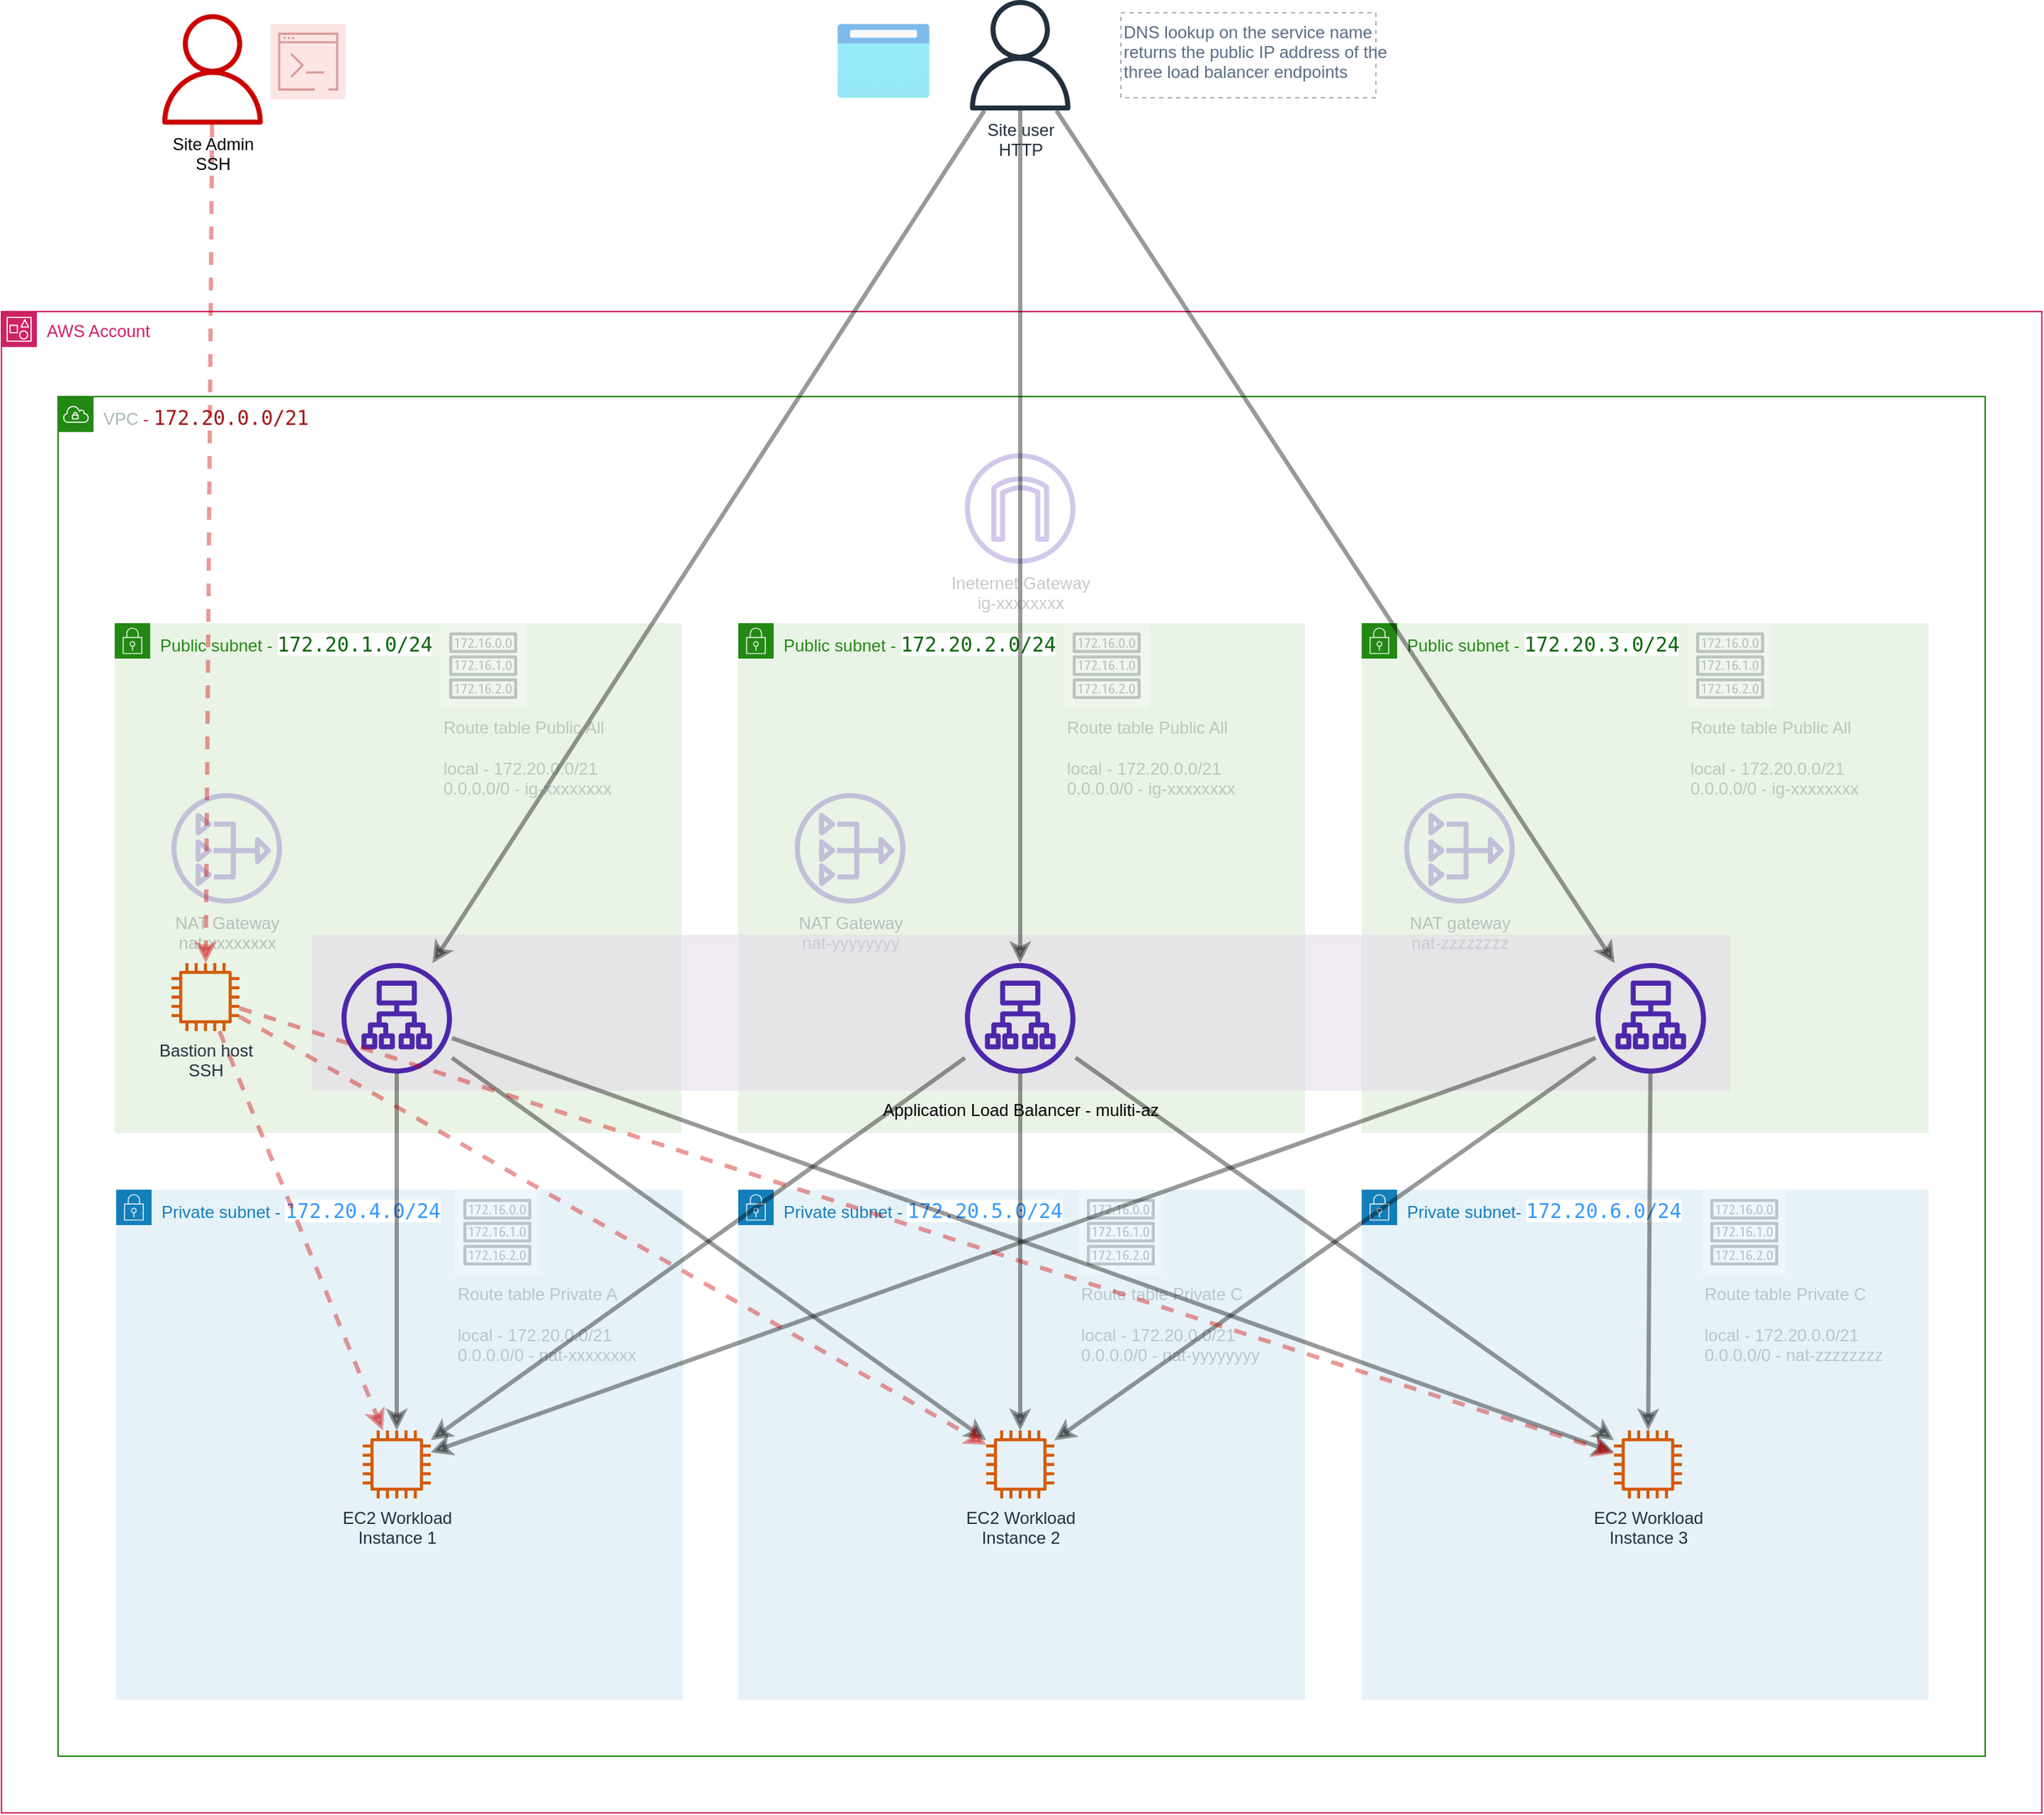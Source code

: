 <mxfile>
    <diagram id="nv1-fZtLTGLuRYKGbRFR" name="Page-1">
        <mxGraphModel dx="2077" dy="2701" grid="1" gridSize="10" guides="1" tooltips="1" connect="1" arrows="1" fold="1" page="1" pageScale="1" pageWidth="2336" pageHeight="1654" math="0" shadow="0">
            <root>
                <mxCell id="0"/>
                <mxCell id="1" value="AWS Account" style="locked=1;" parent="0"/>
                <mxCell id="4" value="AWS Account" style="points=[[0,0],[0.25,0],[0.5,0],[0.75,0],[1,0],[1,0.25],[1,0.5],[1,0.75],[1,1],[0.75,1],[0.5,1],[0.25,1],[0,1],[0,0.75],[0,0.5],[0,0.25]];outlineConnect=0;gradientColor=none;html=1;whiteSpace=wrap;fontSize=12;fontStyle=0;container=1;pointerEvents=0;collapsible=0;recursiveResize=0;shape=mxgraph.aws4.group;grIcon=mxgraph.aws4.group_account;strokeColor=#CD2264;fillColor=none;verticalAlign=top;align=left;spacingLeft=30;fontColor=#CD2264;dashed=0;" parent="1" vertex="1">
                    <mxGeometry x="120" y="-100" width="1440" height="1060" as="geometry"/>
                </mxCell>
                <mxCell id="58" value="VPC" style="locked=1;" parent="0"/>
                <mxCell id="60" value="VPC&lt;span style=&quot;color: rgb(205, 34, 100);&quot;&gt;&amp;nbsp;-&amp;nbsp;&lt;/span&gt;&lt;span style=&quot;border-color: var(--border-color); color: rgb(163, 21, 21); background-color: rgb(255, 255, 255); font-family: &amp;quot;Droid Sans Mono&amp;quot;, &amp;quot;monospace&amp;quot;, monospace; font-size: 14px;&quot;&gt;172.20.0.0/21&lt;/span&gt;" style="points=[[0,0],[0.25,0],[0.5,0],[0.75,0],[1,0],[1,0.25],[1,0.5],[1,0.75],[1,1],[0.75,1],[0.5,1],[0.25,1],[0,1],[0,0.75],[0,0.5],[0,0.25]];outlineConnect=0;gradientColor=none;html=1;whiteSpace=wrap;fontSize=12;fontStyle=0;container=1;pointerEvents=0;collapsible=0;recursiveResize=0;shape=mxgraph.aws4.group;grIcon=mxgraph.aws4.group_vpc;strokeColor=#248814;fillColor=none;verticalAlign=top;align=left;spacingLeft=30;fontColor=#AAB7B8;dashed=0;" parent="58" vertex="1">
                    <mxGeometry x="160" y="-40" width="1360" height="960" as="geometry"/>
                </mxCell>
                <mxCell id="61" value="Subnets" style="locked=1;" parent="0"/>
                <mxCell id="65" value="Public subnet -&amp;nbsp;&lt;span style=&quot;background-color: rgb(255, 255, 255); font-family: &amp;quot;Droid Sans Mono&amp;quot;, &amp;quot;monospace&amp;quot;, monospace; font-size: 14px;&quot;&gt;&lt;font color=&quot;#006600&quot;&gt;172.20.1.0/24&lt;/font&gt;&lt;/span&gt;" style="points=[[0,0],[0.25,0],[0.5,0],[0.75,0],[1,0],[1,0.25],[1,0.5],[1,0.75],[1,1],[0.75,1],[0.5,1],[0.25,1],[0,1],[0,0.75],[0,0.5],[0,0.25]];outlineConnect=0;gradientColor=none;html=1;whiteSpace=wrap;fontSize=12;fontStyle=0;container=1;pointerEvents=0;collapsible=0;recursiveResize=0;shape=mxgraph.aws4.group;grIcon=mxgraph.aws4.group_security_group;grStroke=0;strokeColor=#248814;fillColor=#E9F3E6;verticalAlign=top;align=left;spacingLeft=30;fontColor=#248814;dashed=0;" parent="61" vertex="1">
                    <mxGeometry x="200" y="120" width="400" height="360" as="geometry"/>
                </mxCell>
                <mxCell id="67" value="Public subnet -&amp;nbsp;&lt;span style=&quot;background-color: rgb(255, 255, 255); font-family: &amp;quot;Droid Sans Mono&amp;quot;, &amp;quot;monospace&amp;quot;, monospace; font-size: 14px;&quot;&gt;&lt;font color=&quot;#006600&quot;&gt;172.20.2.0/24&lt;/font&gt;&lt;/span&gt;" style="points=[[0,0],[0.25,0],[0.5,0],[0.75,0],[1,0],[1,0.25],[1,0.5],[1,0.75],[1,1],[0.75,1],[0.5,1],[0.25,1],[0,1],[0,0.75],[0,0.5],[0,0.25]];outlineConnect=0;gradientColor=none;html=1;whiteSpace=wrap;fontSize=12;fontStyle=0;container=1;pointerEvents=0;collapsible=0;recursiveResize=0;shape=mxgraph.aws4.group;grIcon=mxgraph.aws4.group_security_group;grStroke=0;strokeColor=#248814;fillColor=#E9F3E6;verticalAlign=top;align=left;spacingLeft=30;fontColor=#248814;dashed=0;" parent="61" vertex="1">
                    <mxGeometry x="640" y="120" width="400" height="360" as="geometry"/>
                </mxCell>
                <mxCell id="71" value="Public subnet -&amp;nbsp;&lt;span style=&quot;background-color: rgb(255, 255, 255); font-family: &amp;quot;Droid Sans Mono&amp;quot;, &amp;quot;monospace&amp;quot;, monospace; font-size: 14px;&quot;&gt;&lt;font color=&quot;#006600&quot;&gt;172.20.3.0/24&lt;/font&gt;&lt;/span&gt;" style="points=[[0,0],[0.25,0],[0.5,0],[0.75,0],[1,0],[1,0.25],[1,0.5],[1,0.75],[1,1],[0.75,1],[0.5,1],[0.25,1],[0,1],[0,0.75],[0,0.5],[0,0.25]];outlineConnect=0;gradientColor=none;html=1;whiteSpace=wrap;fontSize=12;fontStyle=0;container=1;pointerEvents=0;collapsible=0;recursiveResize=0;shape=mxgraph.aws4.group;grIcon=mxgraph.aws4.group_security_group;grStroke=0;strokeColor=#248814;fillColor=#E9F3E6;verticalAlign=top;align=left;spacingLeft=30;fontColor=#248814;dashed=0;" parent="61" vertex="1">
                    <mxGeometry x="1080" y="120" width="400" height="360" as="geometry"/>
                </mxCell>
                <mxCell id="72" value="Private subnet -&amp;nbsp;&lt;span style=&quot;background-color: rgb(255, 255, 255); font-family: &amp;quot;Droid Sans Mono&amp;quot;, &amp;quot;monospace&amp;quot;, monospace; font-size: 14px;&quot;&gt;&lt;font color=&quot;#3399ff&quot;&gt;172.20.4.0/24&lt;/font&gt;&lt;/span&gt;" style="points=[[0,0],[0.25,0],[0.5,0],[0.75,0],[1,0],[1,0.25],[1,0.5],[1,0.75],[1,1],[0.75,1],[0.5,1],[0.25,1],[0,1],[0,0.75],[0,0.5],[0,0.25]];outlineConnect=0;gradientColor=none;html=1;whiteSpace=wrap;fontSize=12;fontStyle=0;container=1;pointerEvents=0;collapsible=0;recursiveResize=0;shape=mxgraph.aws4.group;grIcon=mxgraph.aws4.group_security_group;grStroke=0;strokeColor=#147EBA;fillColor=#E6F2F8;verticalAlign=top;align=left;spacingLeft=30;fontColor=#147EBA;dashed=0;" parent="61" vertex="1">
                    <mxGeometry x="201" y="520" width="400" height="360" as="geometry"/>
                </mxCell>
                <mxCell id="73" value="Private subnet-&amp;nbsp;&lt;span style=&quot;background-color: rgb(255, 255, 255); font-family: &amp;quot;Droid Sans Mono&amp;quot;, &amp;quot;monospace&amp;quot;, monospace; font-size: 14px;&quot;&gt;&lt;font color=&quot;#3399ff&quot;&gt;172.20.6.0/24&lt;/font&gt;&lt;/span&gt;" style="points=[[0,0],[0.25,0],[0.5,0],[0.75,0],[1,0],[1,0.25],[1,0.5],[1,0.75],[1,1],[0.75,1],[0.5,1],[0.25,1],[0,1],[0,0.75],[0,0.5],[0,0.25]];outlineConnect=0;gradientColor=none;html=1;whiteSpace=wrap;fontSize=12;fontStyle=0;container=1;pointerEvents=0;collapsible=0;recursiveResize=0;shape=mxgraph.aws4.group;grIcon=mxgraph.aws4.group_security_group;grStroke=0;strokeColor=#147EBA;fillColor=#E6F2F8;verticalAlign=top;align=left;spacingLeft=30;fontColor=#147EBA;dashed=0;" parent="61" vertex="1">
                    <mxGeometry x="1080" y="520" width="400" height="360" as="geometry"/>
                </mxCell>
                <mxCell id="74" value="Private subnet -&amp;nbsp;&lt;span style=&quot;background-color: rgb(255, 255, 255); font-family: &amp;quot;Droid Sans Mono&amp;quot;, &amp;quot;monospace&amp;quot;, monospace; font-size: 14px;&quot;&gt;&lt;font color=&quot;#3399ff&quot;&gt;172.20.5.0/24&lt;/font&gt;&lt;/span&gt;" style="points=[[0,0],[0.25,0],[0.5,0],[0.75,0],[1,0],[1,0.25],[1,0.5],[1,0.75],[1,1],[0.75,1],[0.5,1],[0.25,1],[0,1],[0,0.75],[0,0.5],[0,0.25]];outlineConnect=0;gradientColor=none;html=1;whiteSpace=wrap;fontSize=12;fontStyle=0;container=1;pointerEvents=0;collapsible=0;recursiveResize=0;shape=mxgraph.aws4.group;grIcon=mxgraph.aws4.group_security_group;grStroke=0;strokeColor=#147EBA;fillColor=#E6F2F8;verticalAlign=top;align=left;spacingLeft=30;fontColor=#147EBA;dashed=0;" parent="61" vertex="1">
                    <mxGeometry x="640" y="520" width="400" height="360" as="geometry"/>
                </mxCell>
                <mxCell id="75" value="Internet Gateway" style="locked=1;" parent="0" visible="0"/>
                <mxCell id="77" value="Ineternet Gateway&lt;br&gt;ig-xxxxxxxx" style="sketch=0;outlineConnect=0;fontColor=#232F3E;gradientColor=none;fillColor=#4D27AA;strokeColor=none;dashed=0;verticalLabelPosition=bottom;verticalAlign=top;align=center;html=1;fontSize=12;fontStyle=0;aspect=fixed;pointerEvents=1;shape=mxgraph.aws4.internet_gateway;" parent="75" vertex="1">
                    <mxGeometry x="800" width="78" height="78" as="geometry"/>
                </mxCell>
                <mxCell id="130" value="Internet Gateway 25%" parent="0"/>
                <mxCell id="131" value="Ineternet Gateway&lt;br&gt;ig-xxxxxxxx" style="sketch=0;outlineConnect=0;fontColor=#232F3E;gradientColor=none;fillColor=#4D27AA;strokeColor=none;dashed=0;verticalLabelPosition=bottom;verticalAlign=top;align=center;html=1;fontSize=12;fontStyle=0;aspect=fixed;pointerEvents=1;shape=mxgraph.aws4.internet_gateway;opacity=25;textOpacity=25;" parent="130" vertex="1">
                    <mxGeometry x="800" width="78" height="78" as="geometry"/>
                </mxCell>
                <mxCell id="90" value="NAT gateway" style="locked=1;" parent="0" visible="0"/>
                <mxCell id="91" value="NAT Gateway&lt;br&gt;nat-xxxxxxxx" style="sketch=0;outlineConnect=0;fontColor=#232F3E;gradientColor=none;fillColor=#4D27AA;strokeColor=none;dashed=0;verticalLabelPosition=bottom;verticalAlign=top;align=center;html=1;fontSize=12;fontStyle=0;aspect=fixed;pointerEvents=1;shape=mxgraph.aws4.nat_gateway;" parent="90" vertex="1">
                    <mxGeometry x="240" y="240" width="78" height="78" as="geometry"/>
                </mxCell>
                <mxCell id="92" value="NAT Gateway&lt;br&gt;nat-yyyyyyyy" style="sketch=0;outlineConnect=0;fontColor=#232F3E;gradientColor=none;fillColor=#4D27AA;strokeColor=none;dashed=0;verticalLabelPosition=bottom;verticalAlign=top;align=center;html=1;fontSize=12;fontStyle=0;aspect=fixed;pointerEvents=1;shape=mxgraph.aws4.nat_gateway;" parent="90" vertex="1">
                    <mxGeometry x="680" y="240" width="78" height="78" as="geometry"/>
                </mxCell>
                <mxCell id="93" value="NAT gateway&lt;br&gt;nat-zzzzzzzz" style="sketch=0;outlineConnect=0;fontColor=#232F3E;gradientColor=none;fillColor=#4D27AA;strokeColor=none;dashed=0;verticalLabelPosition=bottom;verticalAlign=top;align=center;html=1;fontSize=12;fontStyle=0;aspect=fixed;pointerEvents=1;shape=mxgraph.aws4.nat_gateway;" parent="90" vertex="1">
                    <mxGeometry x="1110" y="240" width="78" height="78" as="geometry"/>
                </mxCell>
                <mxCell id="120" value="NAT Gateway 25%" style="locked=1;" parent="0"/>
                <mxCell id="127" value="NAT Gateway&lt;br&gt;nat-xxxxxxxx" style="sketch=0;outlineConnect=0;fontColor=#232F3E;gradientColor=none;fillColor=#4D27AA;strokeColor=none;dashed=0;verticalLabelPosition=bottom;verticalAlign=top;align=center;html=1;fontSize=12;fontStyle=0;aspect=fixed;pointerEvents=1;shape=mxgraph.aws4.nat_gateway;textOpacity=25;opacity=25;" parent="120" vertex="1">
                    <mxGeometry x="240" y="240" width="78" height="78" as="geometry"/>
                </mxCell>
                <mxCell id="128" value="NAT Gateway&lt;br&gt;nat-yyyyyyyy" style="sketch=0;outlineConnect=0;fontColor=#232F3E;gradientColor=none;fillColor=#4D27AA;strokeColor=none;dashed=0;verticalLabelPosition=bottom;verticalAlign=top;align=center;html=1;fontSize=12;fontStyle=0;aspect=fixed;pointerEvents=1;shape=mxgraph.aws4.nat_gateway;textOpacity=25;opacity=25;" parent="120" vertex="1">
                    <mxGeometry x="680" y="240" width="78" height="78" as="geometry"/>
                </mxCell>
                <mxCell id="129" value="NAT gateway&lt;br&gt;nat-zzzzzzzz" style="sketch=0;outlineConnect=0;fontColor=#232F3E;gradientColor=none;fillColor=#4D27AA;strokeColor=none;dashed=0;verticalLabelPosition=bottom;verticalAlign=top;align=center;html=1;fontSize=12;fontStyle=0;aspect=fixed;pointerEvents=1;shape=mxgraph.aws4.nat_gateway;textOpacity=25;opacity=25;" parent="120" vertex="1">
                    <mxGeometry x="1110" y="240" width="78" height="78" as="geometry"/>
                </mxCell>
                <mxCell id="95" value="Route tables" style="locked=1;" parent="0" visible="0"/>
                <mxCell id="105" value="Route table Private C&lt;br&gt;&lt;br&gt;&lt;div style=&quot;&quot;&gt;&lt;span style=&quot;background-color: initial;&quot;&gt;local - 172.20.0.0/21&lt;/span&gt;&lt;/div&gt;&lt;div style=&quot;&quot;&gt;&lt;span style=&quot;background-color: initial;&quot;&gt;0.0.0.0/0 - nat-zzzzzzzz&lt;/span&gt;&lt;/div&gt;" style="sketch=0;outlineConnect=0;fontColor=#232F3E;gradientColor=none;strokeColor=#232F3E;fillColor=#ffffff;dashed=0;verticalLabelPosition=bottom;verticalAlign=top;align=left;html=1;fontSize=12;fontStyle=0;aspect=fixed;shape=mxgraph.aws4.resourceIcon;resIcon=mxgraph.aws4.route_table;" parent="95" vertex="1">
                    <mxGeometry x="1320" y="520" width="60" height="60" as="geometry"/>
                </mxCell>
                <mxCell id="106" value="Route table Private C&lt;br&gt;&lt;br&gt;&lt;div style=&quot;&quot;&gt;&lt;span style=&quot;background-color: initial;&quot;&gt;local - 172.20.0.0/21&lt;/span&gt;&lt;/div&gt;&lt;div style=&quot;&quot;&gt;&lt;span style=&quot;background-color: initial;&quot;&gt;0.0.0.0/0 - nat-yyyyyyyy&lt;/span&gt;&lt;/div&gt;" style="sketch=0;outlineConnect=0;fontColor=#232F3E;gradientColor=none;strokeColor=#232F3E;fillColor=#ffffff;dashed=0;verticalLabelPosition=bottom;verticalAlign=top;align=left;html=1;fontSize=12;fontStyle=0;aspect=fixed;shape=mxgraph.aws4.resourceIcon;resIcon=mxgraph.aws4.route_table;" parent="95" vertex="1">
                    <mxGeometry x="880" y="520" width="60" height="60" as="geometry"/>
                </mxCell>
                <mxCell id="107" value="Route table Private A&lt;br&gt;&lt;br&gt;&lt;div style=&quot;&quot;&gt;&lt;span style=&quot;background-color: initial;&quot;&gt;local - 172.20.0.0/21&lt;/span&gt;&lt;/div&gt;&lt;div style=&quot;&quot;&gt;&lt;span style=&quot;background-color: initial;&quot;&gt;0.0.0.0/0 - nat-xxxxxxxx&lt;/span&gt;&lt;/div&gt;" style="sketch=0;outlineConnect=0;fontColor=#232F3E;gradientColor=none;strokeColor=#232F3E;fillColor=#ffffff;dashed=0;verticalLabelPosition=bottom;verticalAlign=top;align=left;html=1;fontSize=12;fontStyle=0;aspect=fixed;shape=mxgraph.aws4.resourceIcon;resIcon=mxgraph.aws4.route_table;" parent="95" vertex="1">
                    <mxGeometry x="440" y="520" width="60" height="60" as="geometry"/>
                </mxCell>
                <mxCell id="108" value="Route table Public All&lt;br&gt;&lt;br&gt;&lt;div style=&quot;&quot;&gt;&lt;span style=&quot;background-color: initial;&quot;&gt;local - 172.20.0.0/21&lt;/span&gt;&lt;/div&gt;&lt;div style=&quot;&quot;&gt;&lt;span style=&quot;background-color: initial;&quot;&gt;0.0.0.0/0 - ig-xxxxxxxx&lt;/span&gt;&lt;/div&gt;" style="sketch=0;outlineConnect=0;fontColor=#232F3E;gradientColor=none;strokeColor=#232F3E;fillColor=#ffffff;dashed=0;verticalLabelPosition=bottom;verticalAlign=top;align=left;html=1;fontSize=12;fontStyle=0;aspect=fixed;shape=mxgraph.aws4.resourceIcon;resIcon=mxgraph.aws4.route_table;" parent="95" vertex="1">
                    <mxGeometry x="430" y="120" width="60" height="60" as="geometry"/>
                </mxCell>
                <mxCell id="109" value="Route table Public All&lt;br&gt;&lt;br&gt;&lt;div style=&quot;&quot;&gt;&lt;span style=&quot;background-color: initial;&quot;&gt;local - 172.20.0.0/21&lt;/span&gt;&lt;/div&gt;&lt;div style=&quot;&quot;&gt;&lt;span style=&quot;background-color: initial;&quot;&gt;0.0.0.0/0 - ig-xxxxxxxx&lt;/span&gt;&lt;/div&gt;" style="sketch=0;outlineConnect=0;fontColor=#232F3E;gradientColor=none;strokeColor=#232F3E;fillColor=#ffffff;dashed=0;verticalLabelPosition=bottom;verticalAlign=top;align=left;html=1;fontSize=12;fontStyle=0;aspect=fixed;shape=mxgraph.aws4.resourceIcon;resIcon=mxgraph.aws4.route_table;" parent="95" vertex="1">
                    <mxGeometry x="870" y="120" width="60" height="60" as="geometry"/>
                </mxCell>
                <mxCell id="110" value="Route table Public All&lt;br&gt;&lt;br&gt;&lt;div style=&quot;&quot;&gt;&lt;span style=&quot;background-color: initial;&quot;&gt;local - 172.20.0.0/21&lt;/span&gt;&lt;/div&gt;&lt;div style=&quot;&quot;&gt;&lt;span style=&quot;background-color: initial;&quot;&gt;0.0.0.0/0 - ig-xxxxxxxx&lt;/span&gt;&lt;/div&gt;" style="sketch=0;outlineConnect=0;fontColor=#232F3E;gradientColor=none;strokeColor=#232F3E;fillColor=#ffffff;dashed=0;verticalLabelPosition=bottom;verticalAlign=top;align=left;html=1;fontSize=12;fontStyle=0;aspect=fixed;shape=mxgraph.aws4.resourceIcon;resIcon=mxgraph.aws4.route_table;" parent="95" vertex="1">
                    <mxGeometry x="1310" y="120" width="60" height="60" as="geometry"/>
                </mxCell>
                <mxCell id="111" value="Route tables 25%" style="locked=1;" parent="0"/>
                <mxCell id="112" value="Route table Private C&lt;br&gt;&lt;br&gt;&lt;div style=&quot;&quot;&gt;&lt;span style=&quot;background-color: initial;&quot;&gt;local - 172.20.0.0/21&lt;/span&gt;&lt;/div&gt;&lt;div style=&quot;&quot;&gt;&lt;span style=&quot;background-color: initial;&quot;&gt;0.0.0.0/0 - nat-zzzzzzzz&lt;/span&gt;&lt;/div&gt;" style="sketch=0;outlineConnect=0;fontColor=#232F3E;gradientColor=none;strokeColor=#232F3E;fillColor=#ffffff;dashed=0;verticalLabelPosition=bottom;verticalAlign=top;align=left;html=1;fontSize=12;fontStyle=0;aspect=fixed;shape=mxgraph.aws4.resourceIcon;resIcon=mxgraph.aws4.route_table;textOpacity=22;opacity=25;" parent="111" vertex="1">
                    <mxGeometry x="1320" y="520" width="60" height="60" as="geometry"/>
                </mxCell>
                <mxCell id="113" value="Route table Private C&lt;br&gt;&lt;br&gt;&lt;div style=&quot;&quot;&gt;&lt;span style=&quot;background-color: initial;&quot;&gt;local - 172.20.0.0/21&lt;/span&gt;&lt;/div&gt;&lt;div style=&quot;&quot;&gt;&lt;span style=&quot;background-color: initial;&quot;&gt;0.0.0.0/0 - nat-yyyyyyyy&lt;/span&gt;&lt;/div&gt;" style="sketch=0;outlineConnect=0;fontColor=#232F3E;gradientColor=none;strokeColor=#232F3E;fillColor=#ffffff;dashed=0;verticalLabelPosition=bottom;verticalAlign=top;align=left;html=1;fontSize=12;fontStyle=0;aspect=fixed;shape=mxgraph.aws4.resourceIcon;resIcon=mxgraph.aws4.route_table;textOpacity=22;opacity=25;" parent="111" vertex="1">
                    <mxGeometry x="880" y="520" width="60" height="60" as="geometry"/>
                </mxCell>
                <mxCell id="114" value="Route table Private A&lt;br&gt;&lt;br&gt;&lt;div style=&quot;&quot;&gt;&lt;span style=&quot;background-color: initial;&quot;&gt;local - 172.20.0.0/21&lt;/span&gt;&lt;/div&gt;&lt;div style=&quot;&quot;&gt;&lt;span style=&quot;background-color: initial;&quot;&gt;0.0.0.0/0 - nat-xxxxxxxx&lt;/span&gt;&lt;/div&gt;" style="sketch=0;outlineConnect=0;fontColor=#232F3E;gradientColor=none;strokeColor=#232F3E;fillColor=#ffffff;dashed=0;verticalLabelPosition=bottom;verticalAlign=top;align=left;html=1;fontSize=12;fontStyle=0;aspect=fixed;shape=mxgraph.aws4.resourceIcon;resIcon=mxgraph.aws4.route_table;textOpacity=22;opacity=25;" parent="111" vertex="1">
                    <mxGeometry x="440" y="520" width="60" height="60" as="geometry"/>
                </mxCell>
                <mxCell id="115" value="Route table Public All&lt;br&gt;&lt;br&gt;&lt;div style=&quot;&quot;&gt;&lt;span style=&quot;background-color: initial;&quot;&gt;local - 172.20.0.0/21&lt;/span&gt;&lt;/div&gt;&lt;div style=&quot;&quot;&gt;&lt;span style=&quot;background-color: initial;&quot;&gt;0.0.0.0/0 - ig-xxxxxxxx&lt;/span&gt;&lt;/div&gt;" style="sketch=0;outlineConnect=0;fontColor=#232F3E;gradientColor=none;strokeColor=#232F3E;fillColor=#ffffff;dashed=0;verticalLabelPosition=bottom;verticalAlign=top;align=left;html=1;fontSize=12;fontStyle=0;aspect=fixed;shape=mxgraph.aws4.resourceIcon;resIcon=mxgraph.aws4.route_table;textOpacity=22;opacity=25;" parent="111" vertex="1">
                    <mxGeometry x="430" y="120" width="60" height="60" as="geometry"/>
                </mxCell>
                <mxCell id="116" value="Route table Public All&lt;br&gt;&lt;br&gt;&lt;div style=&quot;&quot;&gt;&lt;span style=&quot;background-color: initial;&quot;&gt;local - 172.20.0.0/21&lt;/span&gt;&lt;/div&gt;&lt;div style=&quot;&quot;&gt;&lt;span style=&quot;background-color: initial;&quot;&gt;0.0.0.0/0 - ig-xxxxxxxx&lt;/span&gt;&lt;/div&gt;" style="sketch=0;outlineConnect=0;fontColor=#232F3E;gradientColor=none;strokeColor=#232F3E;fillColor=#ffffff;dashed=0;verticalLabelPosition=bottom;verticalAlign=top;align=left;html=1;fontSize=12;fontStyle=0;aspect=fixed;shape=mxgraph.aws4.resourceIcon;resIcon=mxgraph.aws4.route_table;textOpacity=22;opacity=25;" parent="111" vertex="1">
                    <mxGeometry x="870" y="120" width="60" height="60" as="geometry"/>
                </mxCell>
                <mxCell id="117" value="Route table Public All&lt;br&gt;&lt;br&gt;&lt;div style=&quot;&quot;&gt;&lt;span style=&quot;background-color: initial;&quot;&gt;local - 172.20.0.0/21&lt;/span&gt;&lt;/div&gt;&lt;div style=&quot;&quot;&gt;&lt;span style=&quot;background-color: initial;&quot;&gt;0.0.0.0/0 - ig-xxxxxxxx&lt;/span&gt;&lt;/div&gt;" style="sketch=0;outlineConnect=0;fontColor=#232F3E;gradientColor=none;strokeColor=#232F3E;fillColor=#ffffff;dashed=0;verticalLabelPosition=bottom;verticalAlign=top;align=left;html=1;fontSize=12;fontStyle=0;aspect=fixed;shape=mxgraph.aws4.resourceIcon;resIcon=mxgraph.aws4.route_table;textOpacity=22;opacity=25;" parent="111" vertex="1">
                    <mxGeometry x="1310" y="120" width="60" height="60" as="geometry"/>
                </mxCell>
                <mxCell id="133" value="EC2" style="" parent="0"/>
                <mxCell id="135" value="EC2 Workload&lt;br&gt;Instance 1" style="sketch=0;outlineConnect=0;fontColor=#232F3E;gradientColor=none;fillColor=#D45B07;strokeColor=none;dashed=0;verticalLabelPosition=bottom;verticalAlign=top;align=center;html=1;fontSize=12;fontStyle=0;aspect=fixed;pointerEvents=1;shape=mxgraph.aws4.instance2;" parent="133" vertex="1">
                    <mxGeometry x="375" y="690" width="48" height="48" as="geometry"/>
                </mxCell>
                <mxCell id="136" value="EC2 Workload&lt;br&gt;Instance 2" style="sketch=0;outlineConnect=0;fontColor=#232F3E;gradientColor=none;fillColor=#D45B07;strokeColor=none;dashed=0;verticalLabelPosition=bottom;verticalAlign=top;align=center;html=1;fontSize=12;fontStyle=0;aspect=fixed;pointerEvents=1;shape=mxgraph.aws4.instance2;" parent="133" vertex="1">
                    <mxGeometry x="815" y="690" width="48" height="48" as="geometry"/>
                </mxCell>
                <mxCell id="137" value="EC2 Workload&lt;br&gt;Instance 3" style="sketch=0;outlineConnect=0;fontColor=#232F3E;gradientColor=none;fillColor=#D45B07;strokeColor=none;dashed=0;verticalLabelPosition=bottom;verticalAlign=top;align=center;html=1;fontSize=12;fontStyle=0;aspect=fixed;pointerEvents=1;shape=mxgraph.aws4.instance2;" parent="133" vertex="1">
                    <mxGeometry x="1258" y="690" width="48" height="48" as="geometry"/>
                </mxCell>
                <mxCell id="141" value="Applicaiton Load Balancer" style="" parent="0"/>
                <mxCell id="145" value="Application Load Balancer - muliti-az" style="rounded=0;whiteSpace=wrap;html=1;fillColor=#e1d5e7;strokeColor=none;labelPosition=center;verticalLabelPosition=bottom;align=center;verticalAlign=top;opacity=50;" parent="141" vertex="1">
                    <mxGeometry x="339" y="340" width="1001" height="110" as="geometry"/>
                </mxCell>
                <mxCell id="142" value="" style="sketch=0;outlineConnect=0;fontColor=#232F3E;gradientColor=none;fillColor=#4D27AA;strokeColor=none;dashed=0;verticalLabelPosition=bottom;verticalAlign=top;align=center;html=1;fontSize=12;fontStyle=0;aspect=fixed;pointerEvents=1;shape=mxgraph.aws4.application_load_balancer;" parent="141" vertex="1">
                    <mxGeometry x="360" y="360" width="78" height="78" as="geometry"/>
                </mxCell>
                <mxCell id="143" value="" style="sketch=0;outlineConnect=0;fontColor=#232F3E;gradientColor=none;fillColor=#4D27AA;strokeColor=none;dashed=0;verticalLabelPosition=bottom;verticalAlign=top;align=center;html=1;fontSize=12;fontStyle=0;aspect=fixed;pointerEvents=1;shape=mxgraph.aws4.application_load_balancer;" parent="141" vertex="1">
                    <mxGeometry x="1245" y="360" width="78" height="78" as="geometry"/>
                </mxCell>
                <mxCell id="144" value="" style="sketch=0;outlineConnect=0;fontColor=#232F3E;gradientColor=none;fillColor=#4D27AA;strokeColor=none;dashed=0;verticalLabelPosition=bottom;verticalAlign=top;align=center;html=1;fontSize=12;fontStyle=0;aspect=fixed;pointerEvents=1;shape=mxgraph.aws4.application_load_balancer;" parent="141" vertex="1">
                    <mxGeometry x="800" y="360" width="78" height="78" as="geometry"/>
                </mxCell>
                <mxCell id="148" value="User traffic" style="" parent="0"/>
                <mxCell id="150" style="edgeStyle=none;html=1;fontColor=#3399FF;strokeWidth=3;opacity=40;" parent="148" source="149" target="144" edge="1">
                    <mxGeometry relative="1" as="geometry"/>
                </mxCell>
                <mxCell id="172" style="edgeStyle=none;html=1;strokeWidth=3;opacity=40;" edge="1" parent="148" source="149" target="142">
                    <mxGeometry relative="1" as="geometry"/>
                </mxCell>
                <mxCell id="173" style="edgeStyle=none;html=1;strokeWidth=3;opacity=40;" edge="1" parent="148" source="149" target="143">
                    <mxGeometry relative="1" as="geometry"/>
                </mxCell>
                <mxCell id="149" value="Site user&lt;br&gt;HTTP" style="sketch=0;outlineConnect=0;fontColor=#232F3E;gradientColor=none;fillColor=#232F3D;strokeColor=none;dashed=0;verticalLabelPosition=bottom;verticalAlign=top;align=center;html=1;fontSize=12;fontStyle=0;aspect=fixed;pointerEvents=1;shape=mxgraph.aws4.user;" parent="148" vertex="1">
                    <mxGeometry x="800" y="-320" width="78" height="78" as="geometry"/>
                </mxCell>
                <mxCell id="151" style="html=1;strokeWidth=3;fontColor=#3399FF;opacity=40;" parent="148" source="142" target="135" edge="1">
                    <mxGeometry relative="1" as="geometry"/>
                </mxCell>
                <mxCell id="152" style="edgeStyle=none;html=1;strokeWidth=3;fontColor=#3399FF;opacity=40;" parent="148" source="144" target="136" edge="1">
                    <mxGeometry relative="1" as="geometry"/>
                </mxCell>
                <mxCell id="153" style="edgeStyle=none;html=1;strokeWidth=3;fontColor=#3399FF;opacity=40;" parent="148" source="143" target="137" edge="1">
                    <mxGeometry relative="1" as="geometry"/>
                </mxCell>
                <mxCell id="159" style="edgeStyle=none;html=1;strokeWidth=3;fontColor=#3399FF;opacity=40;" parent="148" source="142" target="136" edge="1">
                    <mxGeometry relative="1" as="geometry"/>
                </mxCell>
                <mxCell id="160" style="edgeStyle=none;html=1;strokeWidth=3;fontColor=#3399FF;opacity=40;" parent="148" source="142" target="137" edge="1">
                    <mxGeometry relative="1" as="geometry"/>
                </mxCell>
                <mxCell id="161" style="edgeStyle=none;html=1;strokeWidth=3;fontColor=#3399FF;opacity=40;" parent="148" source="144" target="135" edge="1">
                    <mxGeometry relative="1" as="geometry"/>
                </mxCell>
                <mxCell id="162" style="edgeStyle=none;html=1;strokeWidth=3;fontColor=#3399FF;opacity=40;" parent="148" source="144" target="137" edge="1">
                    <mxGeometry relative="1" as="geometry"/>
                </mxCell>
                <mxCell id="163" style="edgeStyle=none;html=1;strokeWidth=3;fontColor=#3399FF;opacity=40;" parent="148" source="143" target="135" edge="1">
                    <mxGeometry relative="1" as="geometry"/>
                </mxCell>
                <mxCell id="164" style="edgeStyle=none;html=1;strokeWidth=3;fontColor=#3399FF;opacity=40;" parent="148" source="143" target="136" edge="1">
                    <mxGeometry relative="1" as="geometry"/>
                </mxCell>
                <mxCell id="174" value="DNS lookup on the service name &#10;returns the public IP address of the &#10;three load balancer endpoints" style="fillColor=none;strokeColor=#5A6C86;dashed=1;verticalAlign=top;fontStyle=0;fontColor=#5A6C86;opacity=50;align=left;" vertex="1" parent="148">
                    <mxGeometry x="910" y="-311" width="180" height="60" as="geometry"/>
                </mxCell>
                <mxCell id="178" value="" style="aspect=fixed;html=1;points=[];align=center;image;fontSize=12;image=img/lib/azure2/general/Browser.svg;opacity=50;imageBorder=none;imageBackground=none;" vertex="1" parent="148">
                    <mxGeometry x="710" y="-303" width="65" height="52" as="geometry"/>
                </mxCell>
                <mxCell id="165" value="Bastion host" parent="0"/>
                <mxCell id="169" style="edgeStyle=none;html=1;strokeColor=#CC0000;strokeWidth=3;fontColor=#3399FF;opacity=40;dashed=1;" parent="165" source="166" target="137" edge="1">
                    <mxGeometry relative="1" as="geometry"/>
                </mxCell>
                <mxCell id="170" style="edgeStyle=none;html=1;strokeColor=#CC0000;strokeWidth=3;fontColor=#3399FF;opacity=40;dashed=1;" parent="165" source="166" target="136" edge="1">
                    <mxGeometry relative="1" as="geometry"/>
                </mxCell>
                <mxCell id="171" style="edgeStyle=none;html=1;strokeColor=#CC0000;strokeWidth=3;fontColor=#3399FF;opacity=40;dashed=1;" parent="165" source="166" target="135" edge="1">
                    <mxGeometry relative="1" as="geometry"/>
                </mxCell>
                <mxCell id="166" value="Bastion host&lt;br&gt;SSH" style="sketch=0;outlineConnect=0;fontColor=#232F3E;gradientColor=none;fillColor=#D45B07;strokeColor=none;dashed=0;verticalLabelPosition=bottom;verticalAlign=top;align=center;html=1;fontSize=12;fontStyle=0;aspect=fixed;pointerEvents=1;shape=mxgraph.aws4.instance2;" parent="165" vertex="1">
                    <mxGeometry x="240" y="360" width="48" height="48" as="geometry"/>
                </mxCell>
                <mxCell id="168" style="edgeStyle=none;html=1;strokeWidth=3;fontColor=#3399FF;opacity=40;strokeColor=#CC0000;dashed=1;" parent="165" source="167" target="166" edge="1">
                    <mxGeometry relative="1" as="geometry"/>
                </mxCell>
                <mxCell id="167" value="Site Admin&lt;br&gt;SSH" style="sketch=0;outlineConnect=0;fillColor=#CC0000;strokeColor=default;dashed=0;verticalLabelPosition=bottom;verticalAlign=top;align=center;html=1;fontSize=12;fontStyle=0;aspect=fixed;pointerEvents=1;shape=mxgraph.aws4.user;" parent="165" vertex="1">
                    <mxGeometry x="230" y="-310" width="78" height="78" as="geometry"/>
                </mxCell>
                <mxCell id="180" value="" style="sketch=0;points=[[0,0,0],[0.25,0,0],[0.5,0,0],[0.75,0,0],[1,0,0],[0,1,0],[0.25,1,0],[0.5,1,0],[0.75,1,0],[1,1,0],[0,0.25,0],[0,0.5,0],[0,0.75,0],[1,0.25,0],[1,0.5,0],[1,0.75,0]];outlineConnect=0;gradientDirection=north;fillColor=#f8cecc;strokeColor=#b85450;dashed=0;verticalLabelPosition=bottom;verticalAlign=top;align=center;html=1;fontSize=12;fontStyle=0;aspect=fixed;shape=mxgraph.aws4.resourceIcon;resIcon=mxgraph.aws4.command_line_interface;opacity=50;" vertex="1" parent="165">
                    <mxGeometry x="310" y="-303" width="53" height="53" as="geometry"/>
                </mxCell>
            </root>
        </mxGraphModel>
    </diagram>
</mxfile>